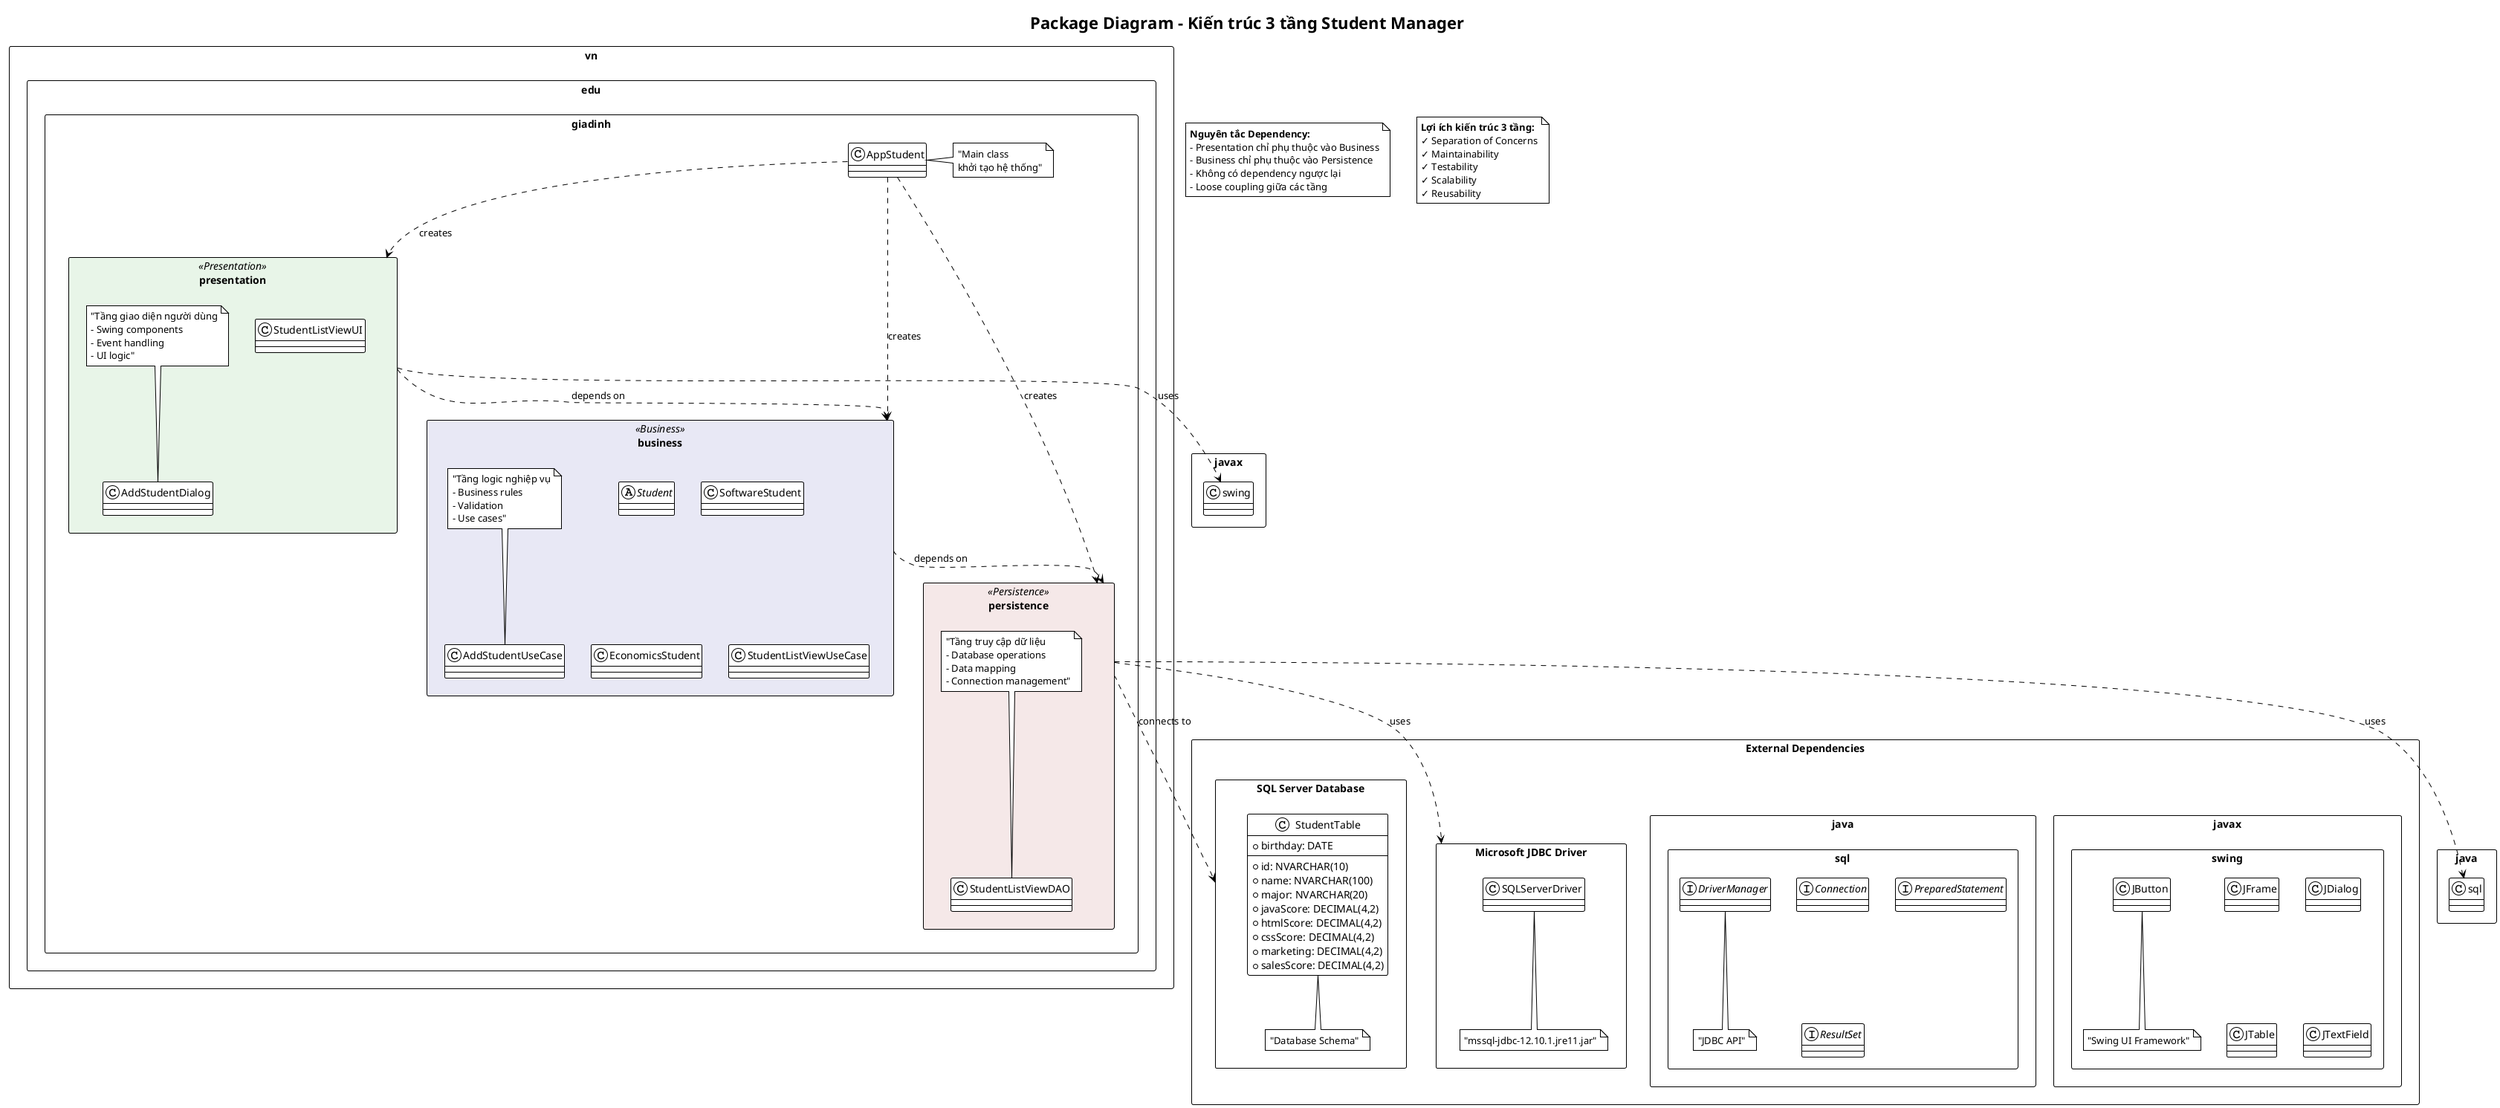 @startuml PackageDiagram

!theme plain
skinparam packageStyle rectangle
skinparam package {
    BackgroundColor<<Presentation>> #E8F5E8
    BackgroundColor<<Business>> #E8E8F5
    BackgroundColor<<Persistence>> #F5E8E8
}

title "Package Diagram - Kiến trúc 3 tầng Student Manager"

package "vn.edu.giadinh" {
    
    package "presentation" <<Presentation>> {
        class StudentListViewUI
        class AddStudentDialog
        note top : "Tầng giao diện người dùng\n- Swing components\n- Event handling\n- UI logic"
    }
    
    package "business" <<Business>> {
        abstract class Student
        class SoftwareStudent
        class EconomicsStudent
        class StudentListViewUseCase
        class AddStudentUseCase
        note top : "Tầng logic nghiệp vụ\n- Business rules\n- Validation\n- Use cases"
    }
    
    package "persistence" <<Persistence>> {
        class StudentListViewDAO
        note top : "Tầng truy cập dữ liệu\n- Database operations\n- Data mapping\n- Connection management"
    }
    
    class AppStudent
    note right of AppStudent : "Main class\nkhởi tạo hệ thống"
}

package "External Dependencies" {
    package "javax.swing" {
        class JFrame
        class JDialog
        class JTable
        class JTextField
        class JButton
        note bottom : "Swing UI Framework"
    }
    
    package "java.sql" {
        interface Connection
        interface PreparedStatement
        interface ResultSet
        interface DriverManager
        note bottom : "JDBC API"
    }
    
    package "SQL Server Database" {
        class StudentTable {
            + id: NVARCHAR(10)
            + name: NVARCHAR(100)
            + birthday: DATE
            + major: NVARCHAR(20)
            + javaScore: DECIMAL(4,2)
            + htmlScore: DECIMAL(4,2)
            + cssScore: DECIMAL(4,2)
            + marketing: DECIMAL(4,2)
            + salesScore: DECIMAL(4,2)
        }
        note bottom : "Database Schema"
    }
    
    package "Microsoft JDBC Driver" {
        class SQLServerDriver
        note bottom : "mssql-jdbc-12.10.1.jre11.jar"
    }
}

' Layer dependencies (one-way)
presentation ..> business : "depends on"
business ..> persistence : "depends on"

' External dependencies
presentation ..> "javax.swing" : "uses"
persistence ..> "java.sql" : "uses"
persistence ..> "SQL Server Database" : "connects to"
persistence ..> "Microsoft JDBC Driver" : "uses"

' Main class dependencies
AppStudent ..> presentation : "creates"
AppStudent ..> business : "creates"
AppStudent ..> persistence : "creates"

note as N1
    **Nguyên tắc Dependency:**
    - Presentation chỉ phụ thuộc vào Business
    - Business chỉ phụ thuộc vào Persistence
    - Không có dependency ngược lại
    - Loose coupling giữa các tầng
end note

note as N2
    **Lợi ích kiến trúc 3 tầng:**
    ✓ Separation of Concerns
    ✓ Maintainability
    ✓ Testability
    ✓ Scalability
    ✓ Reusability
end note

@enduml
